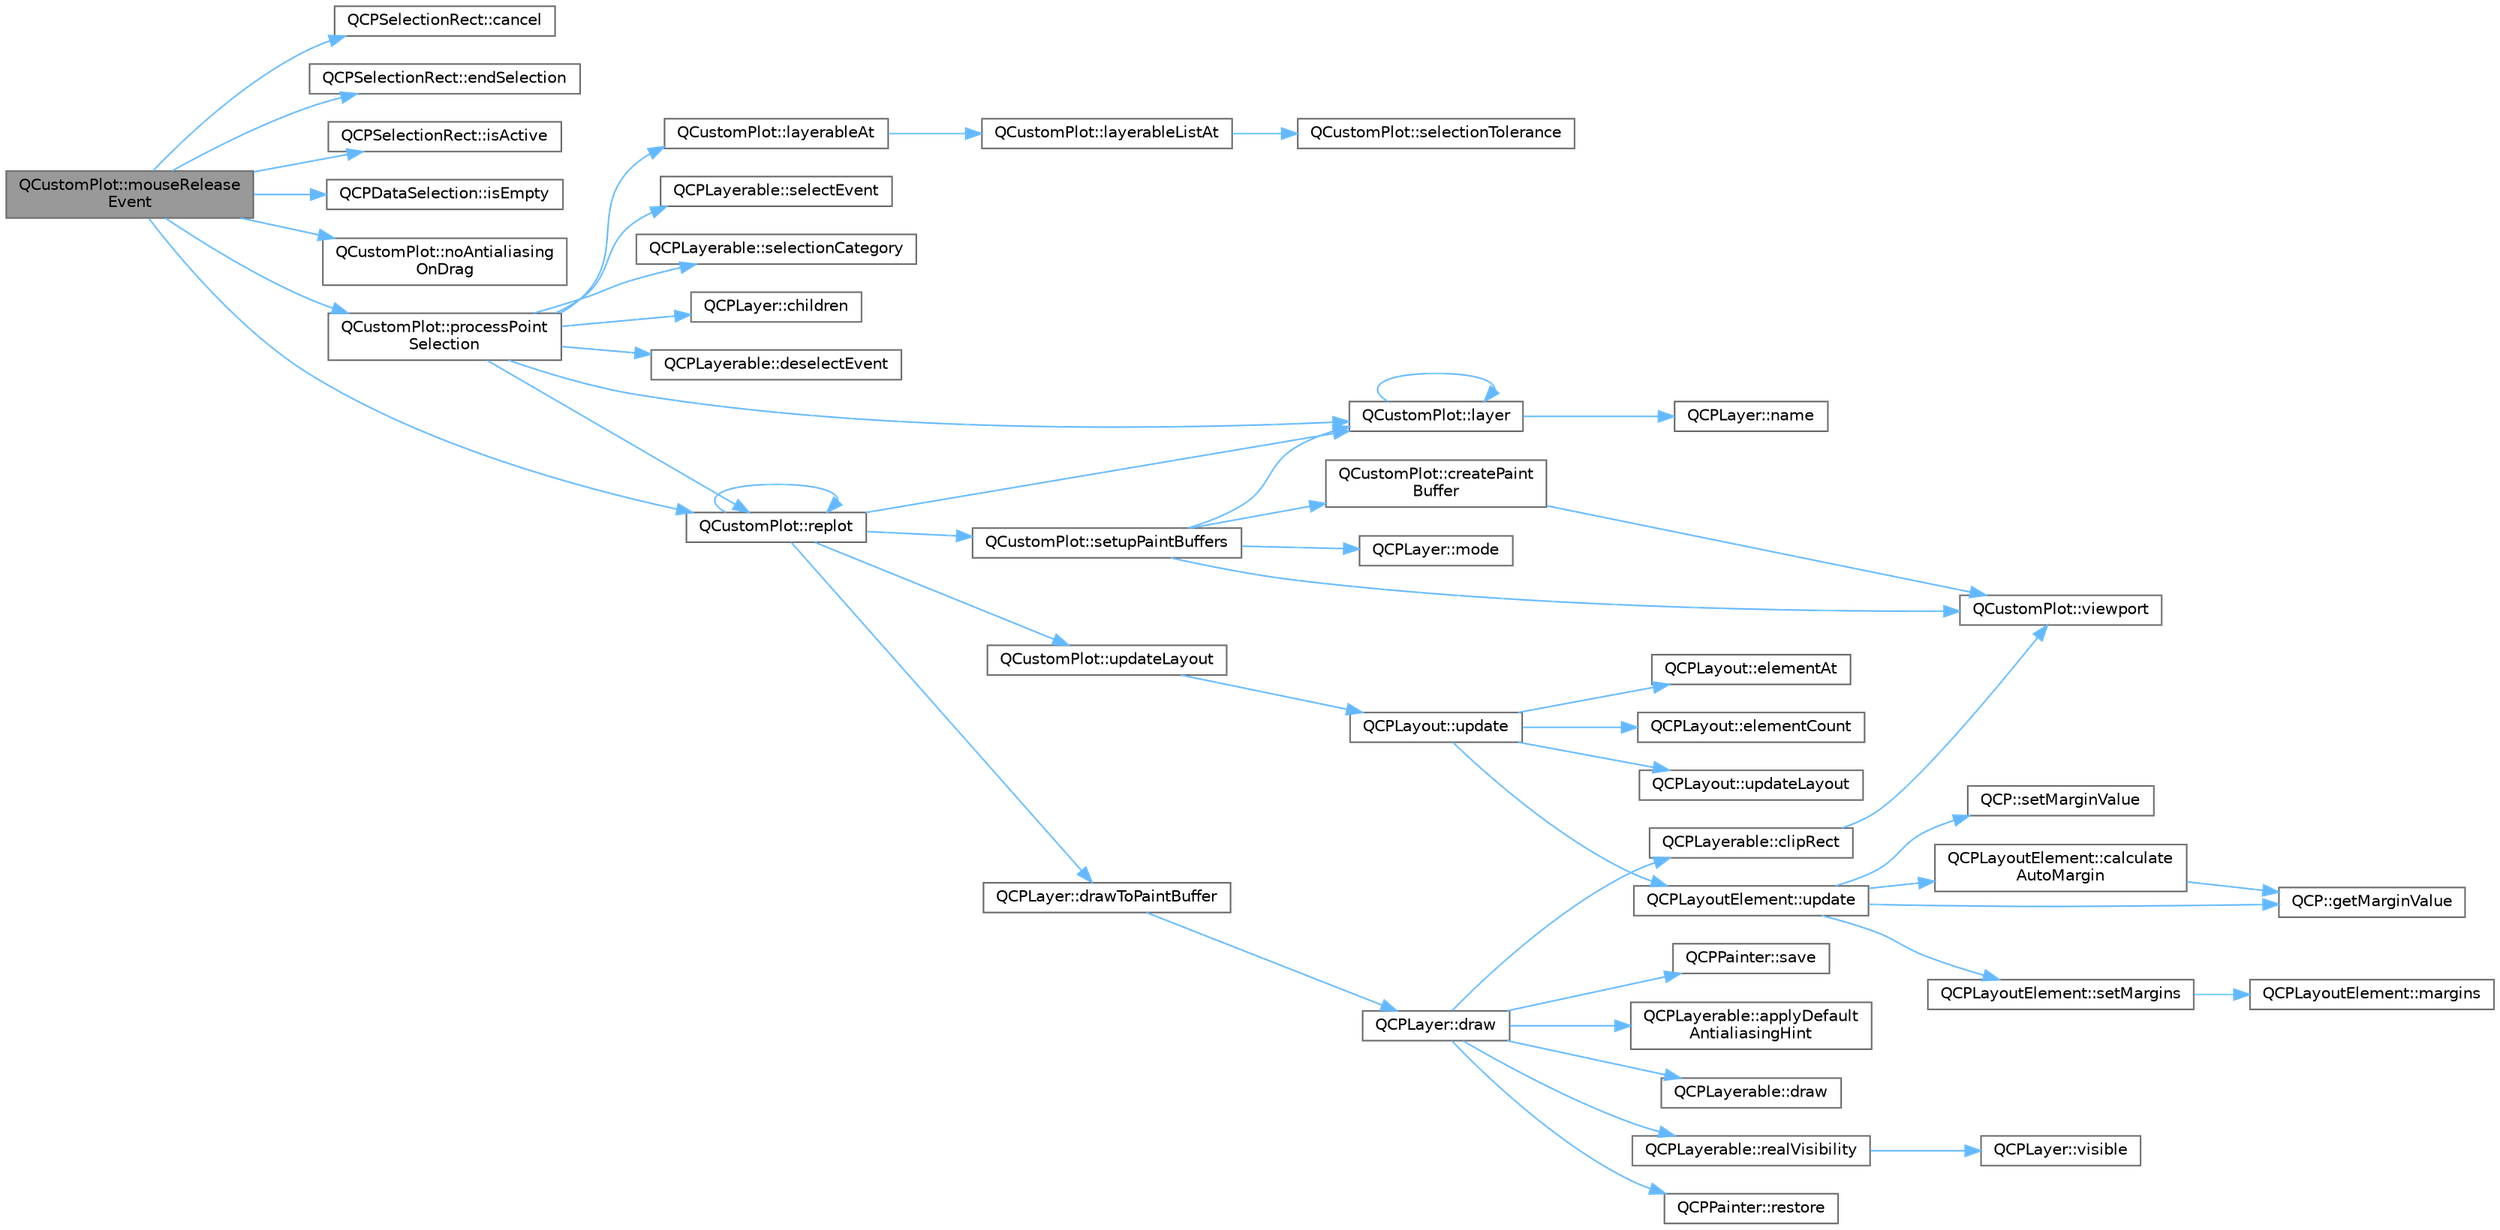 digraph "QCustomPlot::mouseReleaseEvent"
{
 // LATEX_PDF_SIZE
  bgcolor="transparent";
  edge [fontname=Helvetica,fontsize=10,labelfontname=Helvetica,labelfontsize=10];
  node [fontname=Helvetica,fontsize=10,shape=box,height=0.2,width=0.4];
  rankdir="LR";
  Node1 [label="QCustomPlot::mouseRelease\lEvent",height=0.2,width=0.4,color="gray40", fillcolor="grey60", style="filled", fontcolor="black",tooltip=" "];
  Node1 -> Node2 [color="steelblue1",style="solid"];
  Node2 [label="QCPSelectionRect::cancel",height=0.2,width=0.4,color="grey40", fillcolor="white", style="filled",URL="$class_q_c_p_selection_rect.html#af67bc58f4f5ce9a4dc420b9c42de235a",tooltip=" "];
  Node1 -> Node3 [color="steelblue1",style="solid"];
  Node3 [label="QCPSelectionRect::endSelection",height=0.2,width=0.4,color="grey40", fillcolor="white", style="filled",URL="$class_q_c_p_selection_rect.html#a625bcffd73987f6de6c6559aaf29ab9d",tooltip=" "];
  Node1 -> Node4 [color="steelblue1",style="solid"];
  Node4 [label="QCPSelectionRect::isActive",height=0.2,width=0.4,color="grey40", fillcolor="white", style="filled",URL="$class_q_c_p_selection_rect.html#ad27c1569c6ea8fa48e24b81e2a302df3",tooltip=" "];
  Node1 -> Node5 [color="steelblue1",style="solid"];
  Node5 [label="QCPDataSelection::isEmpty",height=0.2,width=0.4,color="grey40", fillcolor="white", style="filled",URL="$class_q_c_p_data_selection.html#a7f7526b475998dc0c3d6c376b24736c9",tooltip=" "];
  Node1 -> Node6 [color="steelblue1",style="solid"];
  Node6 [label="QCustomPlot::noAntialiasing\lOnDrag",height=0.2,width=0.4,color="grey40", fillcolor="white", style="filled",URL="$class_q_custom_plot.html#aca3f01f903fb250a3dd27104d92830be",tooltip=" "];
  Node1 -> Node7 [color="steelblue1",style="solid"];
  Node7 [label="QCustomPlot::processPoint\lSelection",height=0.2,width=0.4,color="grey40", fillcolor="white", style="filled",URL="$class_q_custom_plot.html#ac13c10fff6613e3e80e13c787b010838",tooltip=" "];
  Node7 -> Node8 [color="steelblue1",style="solid"];
  Node8 [label="QCPLayer::children",height=0.2,width=0.4,color="grey40", fillcolor="white", style="filled",URL="$class_q_c_p_layer.html#a183b90941fc78f0b136edd77c5fb6966",tooltip=" "];
  Node7 -> Node9 [color="steelblue1",style="solid"];
  Node9 [label="QCPLayerable::deselectEvent",height=0.2,width=0.4,color="grey40", fillcolor="white", style="filled",URL="$class_q_c_p_layerable.html#ae546370644a5551c76af739afc008bee",tooltip=" "];
  Node7 -> Node10 [color="steelblue1",style="solid"];
  Node10 [label="QCustomPlot::layer",height=0.2,width=0.4,color="grey40", fillcolor="white", style="filled",URL="$class_q_custom_plot.html#a0a96244e7773b242ef23c32b7bdfb159",tooltip=" "];
  Node10 -> Node10 [color="steelblue1",style="solid"];
  Node10 -> Node11 [color="steelblue1",style="solid"];
  Node11 [label="QCPLayer::name",height=0.2,width=0.4,color="grey40", fillcolor="white", style="filled",URL="$class_q_c_p_layer.html#a37806f662b50b588fb1029a14fc5ef50",tooltip=" "];
  Node7 -> Node12 [color="steelblue1",style="solid"];
  Node12 [label="QCustomPlot::layerableAt",height=0.2,width=0.4,color="grey40", fillcolor="white", style="filled",URL="$class_q_custom_plot.html#a12536fa6d5deb34ec620acb5134ca82a",tooltip=" "];
  Node12 -> Node13 [color="steelblue1",style="solid"];
  Node13 [label="QCustomPlot::layerableListAt",height=0.2,width=0.4,color="grey40", fillcolor="white", style="filled",URL="$class_q_custom_plot.html#ac9048589e78e7959d27a2c48c253e159",tooltip=" "];
  Node13 -> Node14 [color="steelblue1",style="solid"];
  Node14 [label="QCustomPlot::selectionTolerance",height=0.2,width=0.4,color="grey40", fillcolor="white", style="filled",URL="$class_q_custom_plot.html#a5441d11013afeaf4b8f2ea06e8624a25",tooltip=" "];
  Node7 -> Node15 [color="steelblue1",style="solid"];
  Node15 [label="QCustomPlot::replot",height=0.2,width=0.4,color="grey40", fillcolor="white", style="filled",URL="$class_q_custom_plot.html#aa4bfe7d70dbe67e81d877819b75ab9af",tooltip=" "];
  Node15 -> Node16 [color="steelblue1",style="solid"];
  Node16 [label="QCPLayer::drawToPaintBuffer",height=0.2,width=0.4,color="grey40", fillcolor="white", style="filled",URL="$class_q_c_p_layer.html#a4a8e0a86f31462299e7fc8e8158dd2c6",tooltip=" "];
  Node16 -> Node17 [color="steelblue1",style="solid"];
  Node17 [label="QCPLayer::draw",height=0.2,width=0.4,color="grey40", fillcolor="white", style="filled",URL="$class_q_c_p_layer.html#ab831a99c8d30b15ec4533ca341e8813b",tooltip=" "];
  Node17 -> Node18 [color="steelblue1",style="solid"];
  Node18 [label="QCPLayerable::applyDefault\lAntialiasingHint",height=0.2,width=0.4,color="grey40", fillcolor="white", style="filled",URL="$class_q_c_p_layerable.html#afdf83ddc6a265cbf4c89fe99d3d93473",tooltip=" "];
  Node17 -> Node19 [color="steelblue1",style="solid"];
  Node19 [label="QCPLayerable::clipRect",height=0.2,width=0.4,color="grey40", fillcolor="white", style="filled",URL="$class_q_c_p_layerable.html#acbcfc9ecc75433747b1978a77b1864b3",tooltip=" "];
  Node19 -> Node20 [color="steelblue1",style="solid"];
  Node20 [label="QCustomPlot::viewport",height=0.2,width=0.4,color="grey40", fillcolor="white", style="filled",URL="$class_q_custom_plot.html#a19842409b18f556b256d05e97fffc670",tooltip=" "];
  Node17 -> Node21 [color="steelblue1",style="solid"];
  Node21 [label="QCPLayerable::draw",height=0.2,width=0.4,color="grey40", fillcolor="white", style="filled",URL="$class_q_c_p_layerable.html#aecf2f7087482d4b6a78cb2770e5ed12d",tooltip=" "];
  Node17 -> Node22 [color="steelblue1",style="solid"];
  Node22 [label="QCPLayerable::realVisibility",height=0.2,width=0.4,color="grey40", fillcolor="white", style="filled",URL="$class_q_c_p_layerable.html#ab054e88f15d485defcb95e7376f119e7",tooltip=" "];
  Node22 -> Node23 [color="steelblue1",style="solid"];
  Node23 [label="QCPLayer::visible",height=0.2,width=0.4,color="grey40", fillcolor="white", style="filled",URL="$class_q_c_p_layer.html#ad1cc2d6b32d2abb33c7f449b964e068c",tooltip=" "];
  Node17 -> Node24 [color="steelblue1",style="solid"];
  Node24 [label="QCPPainter::restore",height=0.2,width=0.4,color="grey40", fillcolor="white", style="filled",URL="$class_q_c_p_painter.html#a64908e6298d5bbd83457dc987cc3a022",tooltip=" "];
  Node17 -> Node25 [color="steelblue1",style="solid"];
  Node25 [label="QCPPainter::save",height=0.2,width=0.4,color="grey40", fillcolor="white", style="filled",URL="$class_q_c_p_painter.html#a8fd6821ee6fecbfa04444c9062912abd",tooltip=" "];
  Node15 -> Node10 [color="steelblue1",style="solid"];
  Node15 -> Node15 [color="steelblue1",style="solid"];
  Node15 -> Node26 [color="steelblue1",style="solid"];
  Node26 [label="QCustomPlot::setupPaintBuffers",height=0.2,width=0.4,color="grey40", fillcolor="white", style="filled",URL="$class_q_custom_plot.html#a2685341f7242c3882f4cc5e379308d71",tooltip=" "];
  Node26 -> Node27 [color="steelblue1",style="solid"];
  Node27 [label="QCustomPlot::createPaint\lBuffer",height=0.2,width=0.4,color="grey40", fillcolor="white", style="filled",URL="$class_q_custom_plot.html#a943b57596a1adf7f0e75c3b50e407ae6",tooltip=" "];
  Node27 -> Node20 [color="steelblue1",style="solid"];
  Node26 -> Node10 [color="steelblue1",style="solid"];
  Node26 -> Node28 [color="steelblue1",style="solid"];
  Node28 [label="QCPLayer::mode",height=0.2,width=0.4,color="grey40", fillcolor="white", style="filled",URL="$class_q_c_p_layer.html#a44ae50b011b19f3dd46a38d8e2e2c1b6",tooltip=" "];
  Node26 -> Node20 [color="steelblue1",style="solid"];
  Node15 -> Node29 [color="steelblue1",style="solid"];
  Node29 [label="QCustomPlot::updateLayout",height=0.2,width=0.4,color="grey40", fillcolor="white", style="filled",URL="$class_q_custom_plot.html#a6e6693e2c249f65437382ffd93405e04",tooltip=" "];
  Node29 -> Node30 [color="steelblue1",style="solid"];
  Node30 [label="QCPLayout::update",height=0.2,width=0.4,color="grey40", fillcolor="white", style="filled",URL="$class_q_c_p_layout.html#a48ecc9c98ea90b547c3e27a931a8f7bd",tooltip=" "];
  Node30 -> Node31 [color="steelblue1",style="solid"];
  Node31 [label="QCPLayout::elementAt",height=0.2,width=0.4,color="grey40", fillcolor="white", style="filled",URL="$class_q_c_p_layout.html#afa73ca7d859f8a3ee5c73c9b353d2a56",tooltip=" "];
  Node30 -> Node32 [color="steelblue1",style="solid"];
  Node32 [label="QCPLayout::elementCount",height=0.2,width=0.4,color="grey40", fillcolor="white", style="filled",URL="$class_q_c_p_layout.html#a39d3e9ef5d9b82ab1885ba1cb9597e56",tooltip=" "];
  Node30 -> Node33 [color="steelblue1",style="solid"];
  Node33 [label="QCPLayoutElement::update",height=0.2,width=0.4,color="grey40", fillcolor="white", style="filled",URL="$class_q_c_p_layout_element.html#a929c2ec62e0e0e1d8418eaa802e2af9b",tooltip=" "];
  Node33 -> Node34 [color="steelblue1",style="solid"];
  Node34 [label="QCPLayoutElement::calculate\lAutoMargin",height=0.2,width=0.4,color="grey40", fillcolor="white", style="filled",URL="$class_q_c_p_layout_element.html#a005c9f0fe84bc1591a2cf2c46fd477b4",tooltip=" "];
  Node34 -> Node35 [color="steelblue1",style="solid"];
  Node35 [label="QCP::getMarginValue",height=0.2,width=0.4,color="grey40", fillcolor="white", style="filled",URL="$namespace_q_c_p.html#a23a2679d3495c444acc26acc61e35b5b",tooltip=" "];
  Node33 -> Node35 [color="steelblue1",style="solid"];
  Node33 -> Node36 [color="steelblue1",style="solid"];
  Node36 [label="QCPLayoutElement::setMargins",height=0.2,width=0.4,color="grey40", fillcolor="white", style="filled",URL="$class_q_c_p_layout_element.html#a8f450b1f3f992ad576fce2c63d8b79cf",tooltip=" "];
  Node36 -> Node37 [color="steelblue1",style="solid"];
  Node37 [label="QCPLayoutElement::margins",height=0.2,width=0.4,color="grey40", fillcolor="white", style="filled",URL="$class_q_c_p_layout_element.html#af4ac9450aa2d60863bf3a8ea0c940c9d",tooltip=" "];
  Node33 -> Node38 [color="steelblue1",style="solid"];
  Node38 [label="QCP::setMarginValue",height=0.2,width=0.4,color="grey40", fillcolor="white", style="filled",URL="$namespace_q_c_p.html#afbf6e3084c108f2bb4372107945ee82f",tooltip=" "];
  Node30 -> Node39 [color="steelblue1",style="solid"];
  Node39 [label="QCPLayout::updateLayout",height=0.2,width=0.4,color="grey40", fillcolor="white", style="filled",URL="$class_q_c_p_layout.html#a165c77f6287ac92e8d03017ad913378b",tooltip=" "];
  Node7 -> Node40 [color="steelblue1",style="solid"];
  Node40 [label="QCPLayerable::selectEvent",height=0.2,width=0.4,color="grey40", fillcolor="white", style="filled",URL="$class_q_c_p_layerable.html#a7498c2d0d081cf7cad0fb3bb93aa0e91",tooltip=" "];
  Node7 -> Node41 [color="steelblue1",style="solid"];
  Node41 [label="QCPLayerable::selectionCategory",height=0.2,width=0.4,color="grey40", fillcolor="white", style="filled",URL="$class_q_c_p_layerable.html#a908c9edda761886f33893be326dab77d",tooltip=" "];
  Node1 -> Node15 [color="steelblue1",style="solid"];
}
